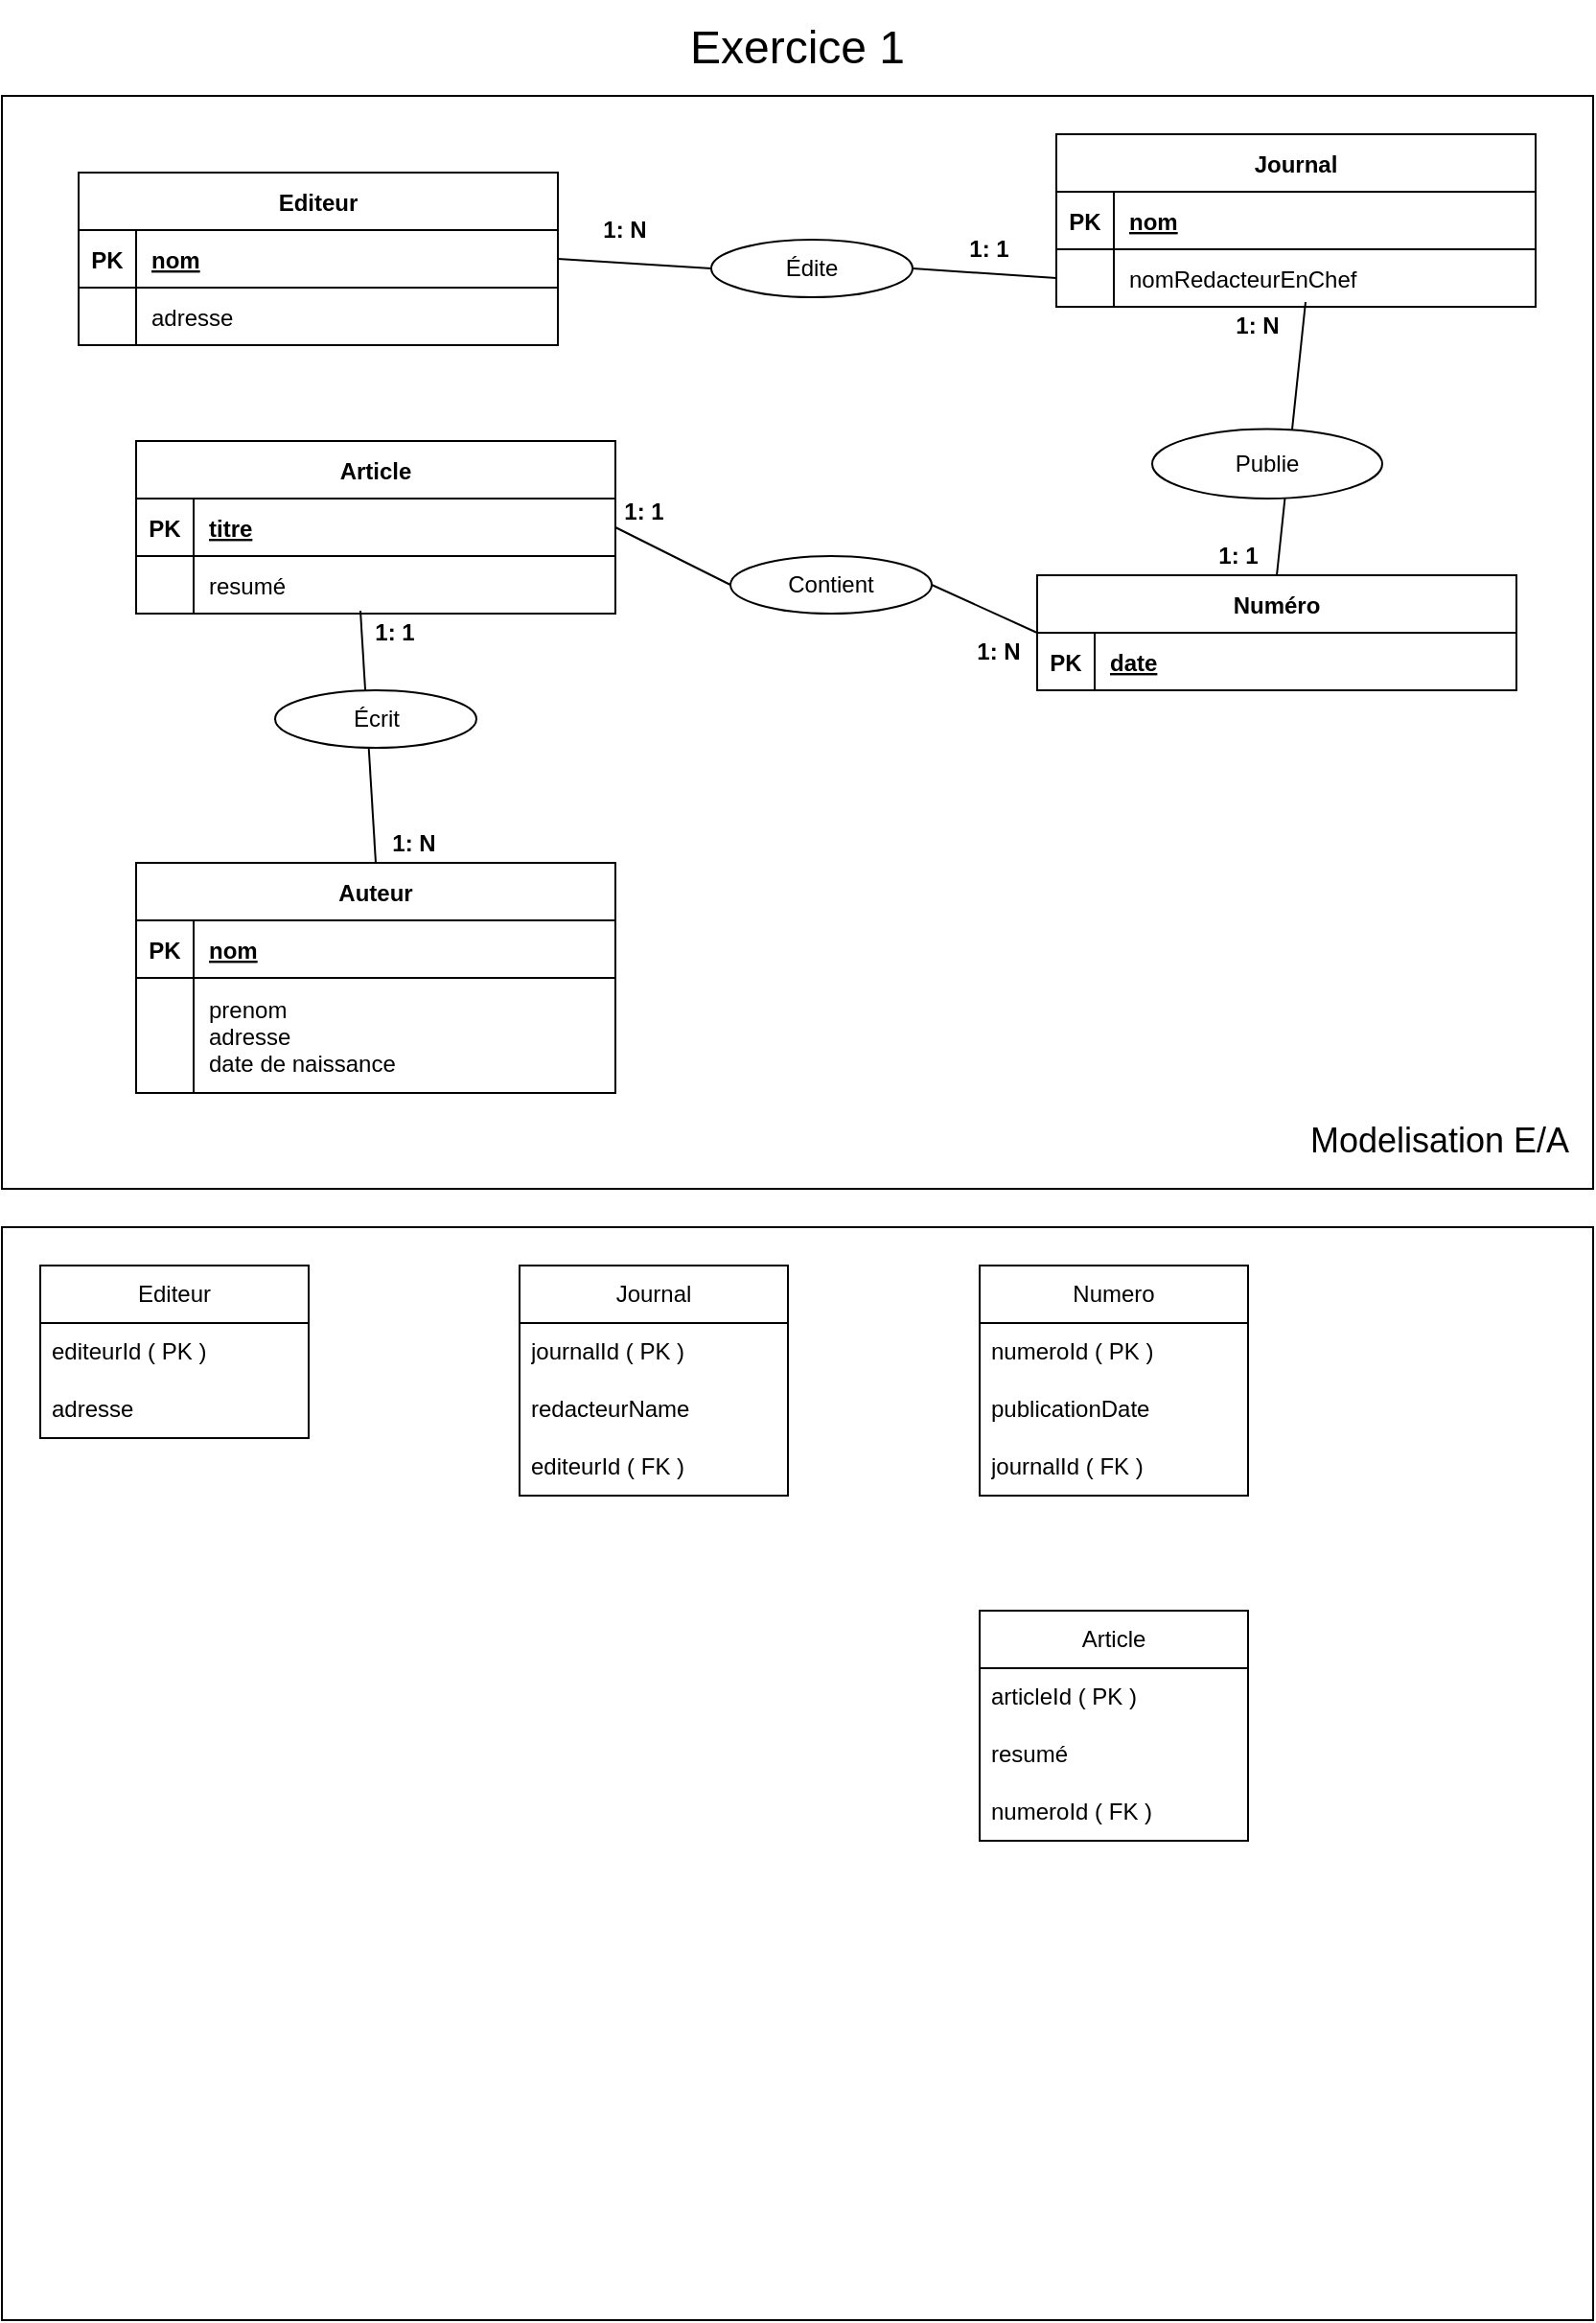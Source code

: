 <mxfile version="26.0.4">
  <diagram id="R2lEEEUBdFMjLlhIrx00" name="Page-1">
    <mxGraphModel dx="1092" dy="752" grid="1" gridSize="10" guides="1" tooltips="1" connect="1" arrows="1" fold="1" page="1" pageScale="1" pageWidth="850" pageHeight="1100" math="0" shadow="0" extFonts="Permanent Marker^https://fonts.googleapis.com/css?family=Permanent+Marker">
      <root>
        <mxCell id="0" />
        <mxCell id="1" parent="0" />
        <mxCell id="2zNFN6GyW0OHNHu0MdLy-56" value="" style="rounded=0;whiteSpace=wrap;html=1;" vertex="1" parent="1">
          <mxGeometry x="10" y="60" width="830" height="570" as="geometry" />
        </mxCell>
        <mxCell id="2zNFN6GyW0OHNHu0MdLy-8" value="" style="endArrow=none;html=1;rounded=0;exitX=0.5;exitY=0;exitDx=0;exitDy=0;entryX=0.52;entryY=0.917;entryDx=0;entryDy=0;entryPerimeter=0;" edge="1" parent="1" source="C-vyLk0tnHw3VtMMgP7b-13" target="2zNFN6GyW0OHNHu0MdLy-36">
          <mxGeometry width="50" height="50" relative="1" as="geometry">
            <mxPoint x="450" y="270" as="sourcePoint" />
            <mxPoint x="715" y="171" as="targetPoint" />
          </mxGeometry>
        </mxCell>
        <mxCell id="2zNFN6GyW0OHNHu0MdLy-43" value="" style="ellipse;whiteSpace=wrap;html=1;" vertex="1" parent="1">
          <mxGeometry x="610" y="233.75" width="120" height="36.25" as="geometry" />
        </mxCell>
        <mxCell id="C-vyLk0tnHw3VtMMgP7b-13" value="Numéro" style="shape=table;startSize=30;container=1;collapsible=1;childLayout=tableLayout;fixedRows=1;rowLines=0;fontStyle=1;align=center;resizeLast=1;movable=1;resizable=1;rotatable=1;deletable=1;editable=1;locked=0;connectable=1;" parent="1" vertex="1">
          <mxGeometry x="550" y="310" width="250" height="60" as="geometry" />
        </mxCell>
        <mxCell id="C-vyLk0tnHw3VtMMgP7b-14" value="" style="shape=partialRectangle;collapsible=0;dropTarget=0;pointerEvents=0;fillColor=none;points=[[0,0.5],[1,0.5]];portConstraint=eastwest;top=0;left=0;right=0;bottom=1;" parent="C-vyLk0tnHw3VtMMgP7b-13" vertex="1">
          <mxGeometry y="30" width="250" height="30" as="geometry" />
        </mxCell>
        <mxCell id="C-vyLk0tnHw3VtMMgP7b-15" value="PK" style="shape=partialRectangle;overflow=hidden;connectable=0;fillColor=none;top=0;left=0;bottom=0;right=0;fontStyle=1;" parent="C-vyLk0tnHw3VtMMgP7b-14" vertex="1">
          <mxGeometry width="30" height="30" as="geometry">
            <mxRectangle width="30" height="30" as="alternateBounds" />
          </mxGeometry>
        </mxCell>
        <mxCell id="C-vyLk0tnHw3VtMMgP7b-16" value="date" style="shape=partialRectangle;overflow=hidden;connectable=1;fillColor=none;top=0;left=0;bottom=0;right=0;align=left;spacingLeft=6;fontStyle=5;movable=1;resizable=1;rotatable=1;deletable=1;editable=1;locked=0;" parent="C-vyLk0tnHw3VtMMgP7b-14" vertex="1">
          <mxGeometry x="30" width="220" height="30" as="geometry">
            <mxRectangle width="220" height="30" as="alternateBounds" />
          </mxGeometry>
        </mxCell>
        <mxCell id="C-vyLk0tnHw3VtMMgP7b-23" value="Editeur" style="shape=table;startSize=30;container=1;collapsible=1;childLayout=tableLayout;fixedRows=1;rowLines=0;fontStyle=1;align=center;resizeLast=1;" parent="1" vertex="1">
          <mxGeometry x="50" y="100" width="250" height="90" as="geometry" />
        </mxCell>
        <mxCell id="C-vyLk0tnHw3VtMMgP7b-24" value="" style="shape=partialRectangle;collapsible=0;dropTarget=0;pointerEvents=0;fillColor=none;points=[[0,0.5],[1,0.5]];portConstraint=eastwest;top=0;left=0;right=0;bottom=1;" parent="C-vyLk0tnHw3VtMMgP7b-23" vertex="1">
          <mxGeometry y="30" width="250" height="30" as="geometry" />
        </mxCell>
        <mxCell id="C-vyLk0tnHw3VtMMgP7b-25" value="PK" style="shape=partialRectangle;overflow=hidden;connectable=0;fillColor=none;top=0;left=0;bottom=0;right=0;fontStyle=1;" parent="C-vyLk0tnHw3VtMMgP7b-24" vertex="1">
          <mxGeometry width="30" height="30" as="geometry">
            <mxRectangle width="30" height="30" as="alternateBounds" />
          </mxGeometry>
        </mxCell>
        <mxCell id="C-vyLk0tnHw3VtMMgP7b-26" value="nom" style="shape=partialRectangle;overflow=hidden;connectable=0;fillColor=none;top=0;left=0;bottom=0;right=0;align=left;spacingLeft=6;fontStyle=5;" parent="C-vyLk0tnHw3VtMMgP7b-24" vertex="1">
          <mxGeometry x="30" width="220" height="30" as="geometry">
            <mxRectangle width="220" height="30" as="alternateBounds" />
          </mxGeometry>
        </mxCell>
        <mxCell id="C-vyLk0tnHw3VtMMgP7b-27" value="" style="shape=partialRectangle;collapsible=0;dropTarget=0;pointerEvents=0;fillColor=none;points=[[0,0.5],[1,0.5]];portConstraint=eastwest;top=0;left=0;right=0;bottom=0;" parent="C-vyLk0tnHw3VtMMgP7b-23" vertex="1">
          <mxGeometry y="60" width="250" height="30" as="geometry" />
        </mxCell>
        <mxCell id="C-vyLk0tnHw3VtMMgP7b-28" value="" style="shape=partialRectangle;overflow=hidden;connectable=0;fillColor=none;top=0;left=0;bottom=0;right=0;" parent="C-vyLk0tnHw3VtMMgP7b-27" vertex="1">
          <mxGeometry width="30" height="30" as="geometry">
            <mxRectangle width="30" height="30" as="alternateBounds" />
          </mxGeometry>
        </mxCell>
        <mxCell id="C-vyLk0tnHw3VtMMgP7b-29" value="adresse" style="shape=partialRectangle;overflow=hidden;connectable=0;fillColor=none;top=0;left=0;bottom=0;right=0;align=left;spacingLeft=6;" parent="C-vyLk0tnHw3VtMMgP7b-27" vertex="1">
          <mxGeometry x="30" width="220" height="30" as="geometry">
            <mxRectangle width="220" height="30" as="alternateBounds" />
          </mxGeometry>
        </mxCell>
        <mxCell id="2zNFN6GyW0OHNHu0MdLy-2" value="&lt;font style=&quot;font-size: 24px;&quot;&gt;Exercice 1&lt;/font&gt;" style="text;html=1;align=center;verticalAlign=middle;whiteSpace=wrap;rounded=0;" vertex="1" parent="1">
          <mxGeometry x="345" y="10" width="160" height="50" as="geometry" />
        </mxCell>
        <mxCell id="2zNFN6GyW0OHNHu0MdLy-3" value="" style="endArrow=none;html=1;rounded=0;exitX=1;exitY=0.5;exitDx=0;exitDy=0;entryX=0;entryY=0.5;entryDx=0;entryDy=0;" edge="1" parent="1" source="2zNFN6GyW0OHNHu0MdLy-4" target="2zNFN6GyW0OHNHu0MdLy-36">
          <mxGeometry width="50" height="50" relative="1" as="geometry">
            <mxPoint x="450" y="270" as="sourcePoint" />
            <mxPoint x="550" y="145" as="targetPoint" />
          </mxGeometry>
        </mxCell>
        <mxCell id="2zNFN6GyW0OHNHu0MdLy-5" value="" style="endArrow=none;html=1;rounded=0;exitX=1;exitY=0.5;exitDx=0;exitDy=0;entryX=0;entryY=0.5;entryDx=0;entryDy=0;" edge="1" parent="1" source="C-vyLk0tnHw3VtMMgP7b-24" target="2zNFN6GyW0OHNHu0MdLy-4">
          <mxGeometry width="50" height="50" relative="1" as="geometry">
            <mxPoint x="320" y="175" as="sourcePoint" />
            <mxPoint x="505" y="160" as="targetPoint" />
          </mxGeometry>
        </mxCell>
        <mxCell id="2zNFN6GyW0OHNHu0MdLy-4" value="Édite" style="ellipse;whiteSpace=wrap;html=1;" vertex="1" parent="1">
          <mxGeometry x="380" y="135" width="105" height="30" as="geometry" />
        </mxCell>
        <mxCell id="2zNFN6GyW0OHNHu0MdLy-6" value="&lt;b&gt;1: N&lt;/b&gt;" style="text;html=1;align=center;verticalAlign=middle;whiteSpace=wrap;rounded=0;" vertex="1" parent="1">
          <mxGeometry x="310" y="120" width="50" height="20" as="geometry" />
        </mxCell>
        <mxCell id="2zNFN6GyW0OHNHu0MdLy-7" value="&lt;b&gt;1: 1&lt;/b&gt;" style="text;html=1;align=center;verticalAlign=middle;whiteSpace=wrap;rounded=0;" vertex="1" parent="1">
          <mxGeometry x="500" y="130" width="50" height="20" as="geometry" />
        </mxCell>
        <mxCell id="2zNFN6GyW0OHNHu0MdLy-12" value="Publie" style="text;html=1;align=center;verticalAlign=middle;whiteSpace=wrap;rounded=0;" vertex="1" parent="1">
          <mxGeometry x="640" y="236.88" width="60" height="30" as="geometry" />
        </mxCell>
        <mxCell id="2zNFN6GyW0OHNHu0MdLy-18" value="Article" style="shape=table;startSize=30;container=1;collapsible=1;childLayout=tableLayout;fixedRows=1;rowLines=0;fontStyle=1;align=center;resizeLast=1;" vertex="1" parent="1">
          <mxGeometry x="80" y="240" width="250" height="90" as="geometry" />
        </mxCell>
        <mxCell id="2zNFN6GyW0OHNHu0MdLy-19" value="" style="shape=partialRectangle;collapsible=0;dropTarget=0;pointerEvents=0;fillColor=none;points=[[0,0.5],[1,0.5]];portConstraint=eastwest;top=0;left=0;right=0;bottom=1;" vertex="1" parent="2zNFN6GyW0OHNHu0MdLy-18">
          <mxGeometry y="30" width="250" height="30" as="geometry" />
        </mxCell>
        <mxCell id="2zNFN6GyW0OHNHu0MdLy-20" value="PK" style="shape=partialRectangle;overflow=hidden;connectable=0;fillColor=none;top=0;left=0;bottom=0;right=0;fontStyle=1;" vertex="1" parent="2zNFN6GyW0OHNHu0MdLy-19">
          <mxGeometry width="30" height="30" as="geometry">
            <mxRectangle width="30" height="30" as="alternateBounds" />
          </mxGeometry>
        </mxCell>
        <mxCell id="2zNFN6GyW0OHNHu0MdLy-21" value="titre" style="shape=partialRectangle;overflow=hidden;connectable=0;fillColor=none;top=0;left=0;bottom=0;right=0;align=left;spacingLeft=6;fontStyle=5;" vertex="1" parent="2zNFN6GyW0OHNHu0MdLy-19">
          <mxGeometry x="30" width="220" height="30" as="geometry">
            <mxRectangle width="220" height="30" as="alternateBounds" />
          </mxGeometry>
        </mxCell>
        <mxCell id="2zNFN6GyW0OHNHu0MdLy-22" value="" style="shape=partialRectangle;collapsible=0;dropTarget=0;pointerEvents=0;fillColor=none;points=[[0,0.5],[1,0.5]];portConstraint=eastwest;top=0;left=0;right=0;bottom=0;" vertex="1" parent="2zNFN6GyW0OHNHu0MdLy-18">
          <mxGeometry y="60" width="250" height="30" as="geometry" />
        </mxCell>
        <mxCell id="2zNFN6GyW0OHNHu0MdLy-23" value="" style="shape=partialRectangle;overflow=hidden;connectable=0;fillColor=none;top=0;left=0;bottom=0;right=0;" vertex="1" parent="2zNFN6GyW0OHNHu0MdLy-22">
          <mxGeometry width="30" height="30" as="geometry">
            <mxRectangle width="30" height="30" as="alternateBounds" />
          </mxGeometry>
        </mxCell>
        <mxCell id="2zNFN6GyW0OHNHu0MdLy-24" value="resumé" style="shape=partialRectangle;overflow=hidden;connectable=0;fillColor=none;top=0;left=0;bottom=0;right=0;align=left;spacingLeft=6;" vertex="1" parent="2zNFN6GyW0OHNHu0MdLy-22">
          <mxGeometry x="30" width="220" height="30" as="geometry">
            <mxRectangle width="220" height="30" as="alternateBounds" />
          </mxGeometry>
        </mxCell>
        <mxCell id="2zNFN6GyW0OHNHu0MdLy-25" value="Auteur" style="shape=table;startSize=30;container=1;collapsible=1;childLayout=tableLayout;fixedRows=1;rowLines=0;fontStyle=1;align=center;resizeLast=1;" vertex="1" parent="1">
          <mxGeometry x="80" y="460" width="250" height="120" as="geometry" />
        </mxCell>
        <mxCell id="2zNFN6GyW0OHNHu0MdLy-26" value="" style="shape=partialRectangle;collapsible=0;dropTarget=0;pointerEvents=0;fillColor=none;points=[[0,0.5],[1,0.5]];portConstraint=eastwest;top=0;left=0;right=0;bottom=1;" vertex="1" parent="2zNFN6GyW0OHNHu0MdLy-25">
          <mxGeometry y="30" width="250" height="30" as="geometry" />
        </mxCell>
        <mxCell id="2zNFN6GyW0OHNHu0MdLy-27" value="PK" style="shape=partialRectangle;overflow=hidden;connectable=0;fillColor=none;top=0;left=0;bottom=0;right=0;fontStyle=1;" vertex="1" parent="2zNFN6GyW0OHNHu0MdLy-26">
          <mxGeometry width="30" height="30" as="geometry">
            <mxRectangle width="30" height="30" as="alternateBounds" />
          </mxGeometry>
        </mxCell>
        <mxCell id="2zNFN6GyW0OHNHu0MdLy-28" value="nom" style="shape=partialRectangle;overflow=hidden;connectable=0;fillColor=none;top=0;left=0;bottom=0;right=0;align=left;spacingLeft=6;fontStyle=5;" vertex="1" parent="2zNFN6GyW0OHNHu0MdLy-26">
          <mxGeometry x="30" width="220" height="30" as="geometry">
            <mxRectangle width="220" height="30" as="alternateBounds" />
          </mxGeometry>
        </mxCell>
        <mxCell id="2zNFN6GyW0OHNHu0MdLy-29" value="" style="shape=partialRectangle;collapsible=0;dropTarget=0;pointerEvents=0;fillColor=none;points=[[0,0.5],[1,0.5]];portConstraint=eastwest;top=0;left=0;right=0;bottom=0;" vertex="1" parent="2zNFN6GyW0OHNHu0MdLy-25">
          <mxGeometry y="60" width="250" height="60" as="geometry" />
        </mxCell>
        <mxCell id="2zNFN6GyW0OHNHu0MdLy-30" value="" style="shape=partialRectangle;overflow=hidden;connectable=0;fillColor=none;top=0;left=0;bottom=0;right=0;" vertex="1" parent="2zNFN6GyW0OHNHu0MdLy-29">
          <mxGeometry width="30" height="60" as="geometry">
            <mxRectangle width="30" height="60" as="alternateBounds" />
          </mxGeometry>
        </mxCell>
        <mxCell id="2zNFN6GyW0OHNHu0MdLy-31" value="prenom&#xa;adresse&#xa;date de naissance" style="shape=partialRectangle;overflow=hidden;connectable=0;fillColor=none;top=0;left=0;bottom=0;right=0;align=left;spacingLeft=6;" vertex="1" parent="2zNFN6GyW0OHNHu0MdLy-29">
          <mxGeometry x="30" width="220" height="60" as="geometry">
            <mxRectangle width="220" height="60" as="alternateBounds" />
          </mxGeometry>
        </mxCell>
        <mxCell id="2zNFN6GyW0OHNHu0MdLy-32" value="Journal" style="shape=table;startSize=30;container=1;collapsible=1;childLayout=tableLayout;fixedRows=1;rowLines=0;fontStyle=1;align=center;resizeLast=1;" vertex="1" parent="1">
          <mxGeometry x="560" y="80" width="250" height="90" as="geometry" />
        </mxCell>
        <mxCell id="2zNFN6GyW0OHNHu0MdLy-33" value="" style="shape=partialRectangle;collapsible=0;dropTarget=0;pointerEvents=0;fillColor=none;points=[[0,0.5],[1,0.5]];portConstraint=eastwest;top=0;left=0;right=0;bottom=1;" vertex="1" parent="2zNFN6GyW0OHNHu0MdLy-32">
          <mxGeometry y="30" width="250" height="30" as="geometry" />
        </mxCell>
        <mxCell id="2zNFN6GyW0OHNHu0MdLy-34" value="PK" style="shape=partialRectangle;overflow=hidden;connectable=0;fillColor=none;top=0;left=0;bottom=0;right=0;fontStyle=1;" vertex="1" parent="2zNFN6GyW0OHNHu0MdLy-33">
          <mxGeometry width="30" height="30" as="geometry">
            <mxRectangle width="30" height="30" as="alternateBounds" />
          </mxGeometry>
        </mxCell>
        <mxCell id="2zNFN6GyW0OHNHu0MdLy-35" value="nom" style="shape=partialRectangle;overflow=hidden;connectable=0;fillColor=none;top=0;left=0;bottom=0;right=0;align=left;spacingLeft=6;fontStyle=5;" vertex="1" parent="2zNFN6GyW0OHNHu0MdLy-33">
          <mxGeometry x="30" width="220" height="30" as="geometry">
            <mxRectangle width="220" height="30" as="alternateBounds" />
          </mxGeometry>
        </mxCell>
        <mxCell id="2zNFN6GyW0OHNHu0MdLy-36" value="" style="shape=partialRectangle;collapsible=0;dropTarget=0;pointerEvents=0;fillColor=none;points=[[0,0.5],[1,0.5]];portConstraint=eastwest;top=0;left=0;right=0;bottom=0;" vertex="1" parent="2zNFN6GyW0OHNHu0MdLy-32">
          <mxGeometry y="60" width="250" height="30" as="geometry" />
        </mxCell>
        <mxCell id="2zNFN6GyW0OHNHu0MdLy-37" value="" style="shape=partialRectangle;overflow=hidden;connectable=0;fillColor=none;top=0;left=0;bottom=0;right=0;" vertex="1" parent="2zNFN6GyW0OHNHu0MdLy-36">
          <mxGeometry width="30" height="30" as="geometry">
            <mxRectangle width="30" height="30" as="alternateBounds" />
          </mxGeometry>
        </mxCell>
        <mxCell id="2zNFN6GyW0OHNHu0MdLy-38" value="nomRedacteurEnChef" style="shape=partialRectangle;overflow=hidden;connectable=0;fillColor=none;top=0;left=0;bottom=0;right=0;align=left;spacingLeft=6;" vertex="1" parent="2zNFN6GyW0OHNHu0MdLy-36">
          <mxGeometry x="30" width="220" height="30" as="geometry">
            <mxRectangle width="220" height="30" as="alternateBounds" />
          </mxGeometry>
        </mxCell>
        <mxCell id="2zNFN6GyW0OHNHu0MdLy-39" value="" style="endArrow=none;html=1;rounded=0;entryX=0.5;entryY=0;entryDx=0;entryDy=0;exitX=0.14;exitY=-0.075;exitDx=0;exitDy=0;exitPerimeter=0;" edge="1" parent="1" source="2zNFN6GyW0OHNHu0MdLy-52" target="2zNFN6GyW0OHNHu0MdLy-25">
          <mxGeometry width="50" height="50" relative="1" as="geometry">
            <mxPoint x="420" y="450" as="sourcePoint" />
            <mxPoint x="500" y="310" as="targetPoint" />
          </mxGeometry>
        </mxCell>
        <mxCell id="2zNFN6GyW0OHNHu0MdLy-40" value="Écrit" style="ellipse;whiteSpace=wrap;html=1;" vertex="1" parent="1">
          <mxGeometry x="152.5" y="370" width="105" height="30" as="geometry" />
        </mxCell>
        <mxCell id="2zNFN6GyW0OHNHu0MdLy-41" value="" style="endArrow=none;html=1;rounded=0;entryX=0;entryY=0;entryDx=0;entryDy=0;entryPerimeter=0;exitX=1;exitY=0.5;exitDx=0;exitDy=0;" edge="1" parent="1" source="2zNFN6GyW0OHNHu0MdLy-42" target="C-vyLk0tnHw3VtMMgP7b-14">
          <mxGeometry width="50" height="50" relative="1" as="geometry">
            <mxPoint x="450" y="360" as="sourcePoint" />
            <mxPoint x="548" y="366.49" as="targetPoint" />
          </mxGeometry>
        </mxCell>
        <mxCell id="2zNFN6GyW0OHNHu0MdLy-44" value="" style="endArrow=none;html=1;rounded=0;entryX=0;entryY=0.5;entryDx=0;entryDy=0;exitX=1;exitY=0.5;exitDx=0;exitDy=0;" edge="1" parent="1" source="2zNFN6GyW0OHNHu0MdLy-19" target="2zNFN6GyW0OHNHu0MdLy-42">
          <mxGeometry width="50" height="50" relative="1" as="geometry">
            <mxPoint x="330" y="285" as="sourcePoint" />
            <mxPoint x="550" y="340" as="targetPoint" />
          </mxGeometry>
        </mxCell>
        <mxCell id="2zNFN6GyW0OHNHu0MdLy-42" value="Contient" style="ellipse;whiteSpace=wrap;html=1;" vertex="1" parent="1">
          <mxGeometry x="390" y="300" width="105" height="30" as="geometry" />
        </mxCell>
        <mxCell id="2zNFN6GyW0OHNHu0MdLy-50" value="&lt;b&gt;1: N&lt;/b&gt;" style="text;html=1;align=center;verticalAlign=middle;whiteSpace=wrap;rounded=0;" vertex="1" parent="1">
          <mxGeometry x="640" y="170" width="50" height="20" as="geometry" />
        </mxCell>
        <mxCell id="2zNFN6GyW0OHNHu0MdLy-51" value="&lt;b&gt;1: 1&lt;/b&gt;" style="text;html=1;align=center;verticalAlign=middle;whiteSpace=wrap;rounded=0;" vertex="1" parent="1">
          <mxGeometry x="630" y="290" width="50" height="20" as="geometry" />
        </mxCell>
        <mxCell id="2zNFN6GyW0OHNHu0MdLy-52" value="&lt;b&gt;1: 1&lt;/b&gt;" style="text;html=1;align=center;verticalAlign=middle;whiteSpace=wrap;rounded=0;" vertex="1" parent="1">
          <mxGeometry x="190" y="330" width="50" height="20" as="geometry" />
        </mxCell>
        <mxCell id="2zNFN6GyW0OHNHu0MdLy-53" value="&lt;b&gt;1: N&lt;/b&gt;" style="text;html=1;align=center;verticalAlign=middle;whiteSpace=wrap;rounded=0;" vertex="1" parent="1">
          <mxGeometry x="200" y="440" width="50" height="20" as="geometry" />
        </mxCell>
        <mxCell id="2zNFN6GyW0OHNHu0MdLy-54" value="&lt;b&gt;1: N&lt;/b&gt;" style="text;html=1;align=center;verticalAlign=middle;whiteSpace=wrap;rounded=0;" vertex="1" parent="1">
          <mxGeometry x="505" y="340" width="50" height="20" as="geometry" />
        </mxCell>
        <mxCell id="2zNFN6GyW0OHNHu0MdLy-55" value="&lt;b&gt;1: 1&lt;/b&gt;" style="text;html=1;align=center;verticalAlign=middle;whiteSpace=wrap;rounded=0;" vertex="1" parent="1">
          <mxGeometry x="320" y="266.88" width="50" height="20" as="geometry" />
        </mxCell>
        <mxCell id="2zNFN6GyW0OHNHu0MdLy-57" value="&lt;font style=&quot;font-size: 18px;&quot;&gt;Modelisation E/A&lt;/font&gt;" style="text;html=1;align=center;verticalAlign=middle;whiteSpace=wrap;rounded=0;" vertex="1" parent="1">
          <mxGeometry x="690" y="590" width="140" height="30" as="geometry" />
        </mxCell>
        <mxCell id="2zNFN6GyW0OHNHu0MdLy-58" value="" style="rounded=0;whiteSpace=wrap;html=1;" vertex="1" parent="1">
          <mxGeometry x="10" y="650" width="830" height="570" as="geometry" />
        </mxCell>
        <mxCell id="2zNFN6GyW0OHNHu0MdLy-59" value="Editeur" style="swimlane;fontStyle=0;childLayout=stackLayout;horizontal=1;startSize=30;horizontalStack=0;resizeParent=1;resizeParentMax=0;resizeLast=0;collapsible=1;marginBottom=0;whiteSpace=wrap;html=1;" vertex="1" parent="1">
          <mxGeometry x="30" y="670" width="140" height="90" as="geometry">
            <mxRectangle x="30" y="670" width="80" height="30" as="alternateBounds" />
          </mxGeometry>
        </mxCell>
        <mxCell id="2zNFN6GyW0OHNHu0MdLy-60" value="editeurId ( PK )" style="text;strokeColor=none;fillColor=none;align=left;verticalAlign=middle;spacingLeft=4;spacingRight=4;overflow=hidden;points=[[0,0.5],[1,0.5]];portConstraint=eastwest;rotatable=0;whiteSpace=wrap;html=1;" vertex="1" parent="2zNFN6GyW0OHNHu0MdLy-59">
          <mxGeometry y="30" width="140" height="30" as="geometry" />
        </mxCell>
        <mxCell id="2zNFN6GyW0OHNHu0MdLy-61" value="adresse" style="text;strokeColor=none;fillColor=none;align=left;verticalAlign=middle;spacingLeft=4;spacingRight=4;overflow=hidden;points=[[0,0.5],[1,0.5]];portConstraint=eastwest;rotatable=0;whiteSpace=wrap;html=1;" vertex="1" parent="2zNFN6GyW0OHNHu0MdLy-59">
          <mxGeometry y="60" width="140" height="30" as="geometry" />
        </mxCell>
        <mxCell id="2zNFN6GyW0OHNHu0MdLy-66" value="Journal" style="swimlane;fontStyle=0;childLayout=stackLayout;horizontal=1;startSize=30;horizontalStack=0;resizeParent=1;resizeParentMax=0;resizeLast=0;collapsible=1;marginBottom=0;whiteSpace=wrap;html=1;" vertex="1" parent="1">
          <mxGeometry x="280" y="670" width="140" height="120" as="geometry" />
        </mxCell>
        <mxCell id="2zNFN6GyW0OHNHu0MdLy-67" value="journalId ( PK )" style="text;strokeColor=none;fillColor=none;align=left;verticalAlign=middle;spacingLeft=4;spacingRight=4;overflow=hidden;points=[[0,0.5],[1,0.5]];portConstraint=eastwest;rotatable=0;whiteSpace=wrap;html=1;" vertex="1" parent="2zNFN6GyW0OHNHu0MdLy-66">
          <mxGeometry y="30" width="140" height="30" as="geometry" />
        </mxCell>
        <mxCell id="2zNFN6GyW0OHNHu0MdLy-68" value="redacteurName" style="text;strokeColor=none;fillColor=none;align=left;verticalAlign=middle;spacingLeft=4;spacingRight=4;overflow=hidden;points=[[0,0.5],[1,0.5]];portConstraint=eastwest;rotatable=0;whiteSpace=wrap;html=1;" vertex="1" parent="2zNFN6GyW0OHNHu0MdLy-66">
          <mxGeometry y="60" width="140" height="30" as="geometry" />
        </mxCell>
        <mxCell id="2zNFN6GyW0OHNHu0MdLy-69" value="editeurId ( FK )" style="text;strokeColor=none;fillColor=none;align=left;verticalAlign=middle;spacingLeft=4;spacingRight=4;overflow=hidden;points=[[0,0.5],[1,0.5]];portConstraint=eastwest;rotatable=0;whiteSpace=wrap;html=1;" vertex="1" parent="2zNFN6GyW0OHNHu0MdLy-66">
          <mxGeometry y="90" width="140" height="30" as="geometry" />
        </mxCell>
        <mxCell id="2zNFN6GyW0OHNHu0MdLy-70" value="Numero" style="swimlane;fontStyle=0;childLayout=stackLayout;horizontal=1;startSize=30;horizontalStack=0;resizeParent=1;resizeParentMax=0;resizeLast=0;collapsible=1;marginBottom=0;whiteSpace=wrap;html=1;" vertex="1" parent="1">
          <mxGeometry x="520" y="670" width="140" height="120" as="geometry" />
        </mxCell>
        <mxCell id="2zNFN6GyW0OHNHu0MdLy-71" value="numeroId ( PK )" style="text;strokeColor=none;fillColor=none;align=left;verticalAlign=middle;spacingLeft=4;spacingRight=4;overflow=hidden;points=[[0,0.5],[1,0.5]];portConstraint=eastwest;rotatable=0;whiteSpace=wrap;html=1;" vertex="1" parent="2zNFN6GyW0OHNHu0MdLy-70">
          <mxGeometry y="30" width="140" height="30" as="geometry" />
        </mxCell>
        <mxCell id="2zNFN6GyW0OHNHu0MdLy-72" value="publicationDate" style="text;strokeColor=none;fillColor=none;align=left;verticalAlign=middle;spacingLeft=4;spacingRight=4;overflow=hidden;points=[[0,0.5],[1,0.5]];portConstraint=eastwest;rotatable=0;whiteSpace=wrap;html=1;" vertex="1" parent="2zNFN6GyW0OHNHu0MdLy-70">
          <mxGeometry y="60" width="140" height="30" as="geometry" />
        </mxCell>
        <mxCell id="2zNFN6GyW0OHNHu0MdLy-73" value="journalId ( FK )" style="text;strokeColor=none;fillColor=none;align=left;verticalAlign=middle;spacingLeft=4;spacingRight=4;overflow=hidden;points=[[0,0.5],[1,0.5]];portConstraint=eastwest;rotatable=0;whiteSpace=wrap;html=1;" vertex="1" parent="2zNFN6GyW0OHNHu0MdLy-70">
          <mxGeometry y="90" width="140" height="30" as="geometry" />
        </mxCell>
        <mxCell id="2zNFN6GyW0OHNHu0MdLy-74" value="Article" style="swimlane;fontStyle=0;childLayout=stackLayout;horizontal=1;startSize=30;horizontalStack=0;resizeParent=1;resizeParentMax=0;resizeLast=0;collapsible=1;marginBottom=0;whiteSpace=wrap;html=1;" vertex="1" parent="1">
          <mxGeometry x="520" y="850" width="140" height="120" as="geometry" />
        </mxCell>
        <mxCell id="2zNFN6GyW0OHNHu0MdLy-75" value="articleId ( PK )" style="text;strokeColor=none;fillColor=none;align=left;verticalAlign=middle;spacingLeft=4;spacingRight=4;overflow=hidden;points=[[0,0.5],[1,0.5]];portConstraint=eastwest;rotatable=0;whiteSpace=wrap;html=1;" vertex="1" parent="2zNFN6GyW0OHNHu0MdLy-74">
          <mxGeometry y="30" width="140" height="30" as="geometry" />
        </mxCell>
        <mxCell id="2zNFN6GyW0OHNHu0MdLy-76" value="resumé" style="text;strokeColor=none;fillColor=none;align=left;verticalAlign=middle;spacingLeft=4;spacingRight=4;overflow=hidden;points=[[0,0.5],[1,0.5]];portConstraint=eastwest;rotatable=0;whiteSpace=wrap;html=1;" vertex="1" parent="2zNFN6GyW0OHNHu0MdLy-74">
          <mxGeometry y="60" width="140" height="30" as="geometry" />
        </mxCell>
        <mxCell id="2zNFN6GyW0OHNHu0MdLy-77" value="numeroId ( FK )" style="text;strokeColor=none;fillColor=none;align=left;verticalAlign=middle;spacingLeft=4;spacingRight=4;overflow=hidden;points=[[0,0.5],[1,0.5]];portConstraint=eastwest;rotatable=0;whiteSpace=wrap;html=1;" vertex="1" parent="2zNFN6GyW0OHNHu0MdLy-74">
          <mxGeometry y="90" width="140" height="30" as="geometry" />
        </mxCell>
      </root>
    </mxGraphModel>
  </diagram>
</mxfile>
